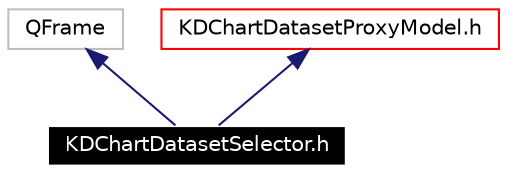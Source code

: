 digraph G
{
  edge [fontname="Helvetica",fontsize=10,labelfontname="Helvetica",labelfontsize=10];
  node [fontname="Helvetica",fontsize=10,shape=record];
  Node1388 [label="KDChartDatasetSelector.h",height=0.2,width=0.4,color="white", fillcolor="black", style="filled" fontcolor="white"];
  Node1389 -> Node1388 [dir=back,color="midnightblue",fontsize=10,style="solid",fontname="Helvetica"];
  Node1389 [label="QFrame",height=0.2,width=0.4,color="grey75"];
  Node1390 -> Node1388 [dir=back,color="midnightblue",fontsize=10,style="solid",fontname="Helvetica"];
  Node1390 [label="KDChartDatasetProxyModel.h",height=0.2,width=0.4,color="red",URL="$_k_d_chart_dataset_proxy_model_8h.html"];
}
